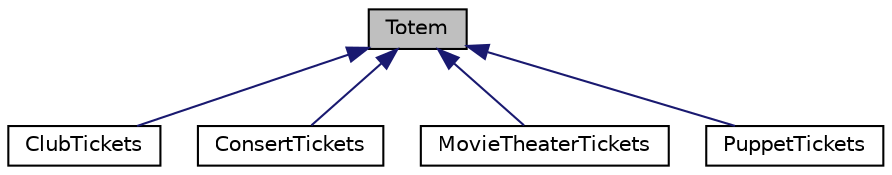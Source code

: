 digraph "Totem"
{
  edge [fontname="Helvetica",fontsize="10",labelfontname="Helvetica",labelfontsize="10"];
  node [fontname="Helvetica",fontsize="10",shape=record];
  Node0 [label="Totem",height=0.2,width=0.4,color="black", fillcolor="grey75", style="filled", fontcolor="black"];
  Node0 -> Node1 [dir="back",color="midnightblue",fontsize="10",style="solid",fontname="Helvetica"];
  Node1 [label="ClubTickets",height=0.2,width=0.4,color="black", fillcolor="white", style="filled",URL="$class_club_tickets.html",tooltip="Maquina de ingressos de boate, realiza compras e emite bilhetes dessas. "];
  Node0 -> Node2 [dir="back",color="midnightblue",fontsize="10",style="solid",fontname="Helvetica"];
  Node2 [label="ConsertTickets",height=0.2,width=0.4,color="black", fillcolor="white", style="filled",URL="$class_consert_tickets.html",tooltip="Maquina de ingressos de show, realiza compras e emite bilhetes dessas. "];
  Node0 -> Node3 [dir="back",color="midnightblue",fontsize="10",style="solid",fontname="Helvetica"];
  Node3 [label="MovieTheaterTickets",height=0.2,width=0.4,color="black", fillcolor="white", style="filled",URL="$class_movie_theater_tickets.html",tooltip="Maquina de ingressos de cinema, realiza compras e emite bilhetes dessas. "];
  Node0 -> Node4 [dir="back",color="midnightblue",fontsize="10",style="solid",fontname="Helvetica"];
  Node4 [label="PuppetTickets",height=0.2,width=0.4,color="black", fillcolor="white", style="filled",URL="$class_puppet_tickets.html",tooltip="Maquina de ingressos de teatro de fantoche, realiza compras e emite bilhetes dessas. "];
}
